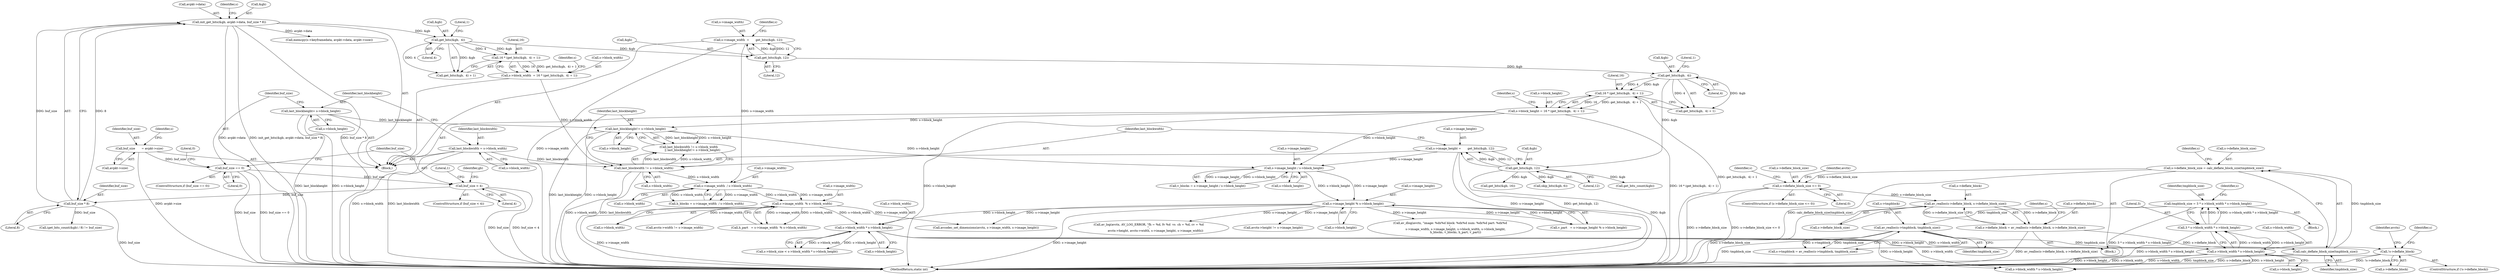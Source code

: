 digraph "0_FFmpeg_880c73cd76109697447fbfbaa8e5ee5683309446@pointer" {
"1000377" [label="(Call,av_realloc(s->deflate_block, s->deflate_block_size))"];
"1000360" [label="(Call,s->deflate_block_size <= 0)"];
"1000353" [label="(Call,s->deflate_block_size = calc_deflate_block_size(tmpblock_size))"];
"1000357" [label="(Call,calc_deflate_block_size(tmpblock_size))"];
"1000328" [label="(Call,av_realloc(s->tmpblock, tmpblock_size))"];
"1000313" [label="(Call,tmpblock_size = 3 * s->block_width * s->block_height)"];
"1000315" [label="(Call,3 * s->block_width * s->block_height)"];
"1000317" [label="(Call,s->block_width * s->block_height)"];
"1000304" [label="(Call,s->block_width * s->block_height)"];
"1000274" [label="(Call,s->image_width  % s->block_width)"];
"1000265" [label="(Call,s->image_width  / s->block_width)"];
"1000187" [label="(Call,s->image_width  =       get_bits(&gb, 12))"];
"1000191" [label="(Call,get_bits(&gb, 12))"];
"1000182" [label="(Call,get_bits(&gb,  4))"];
"1000166" [label="(Call,init_get_bits(&gb, avpkt->data, buf_size * 8))"];
"1000172" [label="(Call,buf_size * 8)"];
"1000160" [label="(Call,buf_size < 4)"];
"1000154" [label="(Call,buf_size == 0)"];
"1000122" [label="(Call,buf_size       = avpkt->size)"];
"1000217" [label="(Call,last_blockwidth != s->block_width)"];
"1000142" [label="(Call,last_blockwidth = s->block_width)"];
"1000175" [label="(Call,s->block_width  = 16 * (get_bits(&gb,  4) + 1))"];
"1000179" [label="(Call,16 * (get_bits(&gb,  4) + 1))"];
"1000292" [label="(Call,s->image_height % s->block_height)"];
"1000283" [label="(Call,s->image_height / s->block_height)"];
"1000207" [label="(Call,s->image_height =       get_bits(&gb, 12))"];
"1000211" [label="(Call,get_bits(&gb, 12))"];
"1000202" [label="(Call,get_bits(&gb,  4))"];
"1000195" [label="(Call,s->block_height = 16 * (get_bits(&gb,  4) + 1))"];
"1000199" [label="(Call,16 * (get_bits(&gb,  4) + 1))"];
"1000222" [label="(Call,last_blockheight!= s->block_height)"];
"1000148" [label="(Call,last_blockheight= s->block_height)"];
"1000373" [label="(Call,s->deflate_block = av_realloc(s->deflate_block, s->deflate_block_size))"];
"1000385" [label="(Call,!s->deflate_block)"];
"1000189" [label="(Identifier,s)"];
"1000265" [label="(Call,s->image_width  / s->block_width)"];
"1000326" [label="(Identifier,s)"];
"1000274" [label="(Call,s->image_width  % s->block_width)"];
"1000391" [label="(Identifier,avctx)"];
"1000401" [label="(Call,s->block_width * s->block_height)"];
"1000308" [label="(Call,s->block_height)"];
"1000199" [label="(Call,16 * (get_bits(&gb,  4) + 1))"];
"1000197" [label="(Identifier,s)"];
"1000375" [label="(Identifier,s)"];
"1000120" [label="(Block,)"];
"1000180" [label="(Literal,16)"];
"1000293" [label="(Call,s->image_height)"];
"1000207" [label="(Call,s->image_height =       get_bits(&gb, 12))"];
"1000362" [label="(Identifier,s)"];
"1000191" [label="(Call,get_bits(&gb, 12))"];
"1000304" [label="(Call,s->block_width * s->block_height)"];
"1000176" [label="(Call,s->block_width)"];
"1000187" [label="(Call,s->image_width  =       get_bits(&gb, 12))"];
"1000377" [label="(Call,av_realloc(s->deflate_block, s->deflate_block_size))"];
"1000175" [label="(Call,s->block_width  = 16 * (get_bits(&gb,  4) + 1))"];
"1000352" [label="(Block,)"];
"1000161" [label="(Identifier,buf_size)"];
"1000158" [label="(Literal,0)"];
"1000313" [label="(Call,tmpblock_size = 3 * s->block_width * s->block_height)"];
"1000360" [label="(Call,s->deflate_block_size <= 0)"];
"1000218" [label="(Identifier,last_blockwidth)"];
"1000122" [label="(Call,buf_size       = avpkt->size)"];
"1000154" [label="(Call,buf_size == 0)"];
"1000162" [label="(Literal,4)"];
"1000314" [label="(Identifier,tmpblock_size)"];
"1000153" [label="(ControlStructure,if (buf_size == 0))"];
"1000188" [label="(Call,s->image_width)"];
"1000290" [label="(Call,v_part   = s->image_height % s->block_height)"];
"1000361" [label="(Call,s->deflate_block_size)"];
"1000206" [label="(Literal,1)"];
"1000650" [label="(Call,get_bits(&gb, 16))"];
"1000359" [label="(ControlStructure,if (s->deflate_block_size <= 0))"];
"1000182" [label="(Call,get_bits(&gb,  4))"];
"1000179" [label="(Call,16 * (get_bits(&gb,  4) + 1))"];
"1000421" [label="(Call,avcodec_set_dimensions(avctx, s->image_width, s->image_height))"];
"1000144" [label="(Call,s->block_width)"];
"1000266" [label="(Call,s->image_width)"];
"1000275" [label="(Call,s->image_width)"];
"1000212" [label="(Call,&gb)"];
"1000354" [label="(Call,s->deflate_block_size)"];
"1000174" [label="(Literal,8)"];
"1000205" [label="(Literal,4)"];
"1000311" [label="(Block,)"];
"1001100" [label="(MethodReturn,static int)"];
"1000173" [label="(Identifier,buf_size)"];
"1000150" [label="(Call,s->block_height)"];
"1000216" [label="(Call,last_blockwidth != s->block_width\n        || last_blockheight!= s->block_height)"];
"1000159" [label="(ControlStructure,if (buf_size < 4))"];
"1000450" [label="(Call,av_log(avctx, AV_LOG_ERROR, \"fh = %d, fv %d  vs  ch = %d, cv = %d\n\",\n               avctx->height, avctx->width, s->image_height, s->image_width))"];
"1000200" [label="(Literal,16)"];
"1000165" [label="(Literal,1)"];
"1000224" [label="(Call,s->block_height)"];
"1000172" [label="(Call,buf_size * 8)"];
"1000222" [label="(Call,last_blockheight!= s->block_height)"];
"1000217" [label="(Call,last_blockwidth != s->block_width)"];
"1000353" [label="(Call,s->deflate_block_size = calc_deflate_block_size(tmpblock_size))"];
"1000499" [label="(Call,memcpy(s->keyframedata, avpkt->data, avpkt->size))"];
"1000201" [label="(Call,get_bits(&gb,  4) + 1)"];
"1000209" [label="(Identifier,s)"];
"1000329" [label="(Call,s->tmpblock)"];
"1000357" [label="(Call,calc_deflate_block_size(tmpblock_size))"];
"1000169" [label="(Call,avpkt->data)"];
"1000160" [label="(Call,buf_size < 4)"];
"1000143" [label="(Identifier,last_blockwidth)"];
"1000386" [label="(Call,s->deflate_block)"];
"1000373" [label="(Call,s->deflate_block = av_realloc(s->deflate_block, s->deflate_block_size))"];
"1000438" [label="(Call,avctx->height != s->image_height)"];
"1000292" [label="(Call,s->image_height % s->block_height)"];
"1000324" [label="(Call,s->tmpblock = av_realloc(s->tmpblock, tmpblock_size))"];
"1000385" [label="(Call,!s->deflate_block)"];
"1001081" [label="(Call,(get_bits_count(&gb) / 8) != buf_size)"];
"1000142" [label="(Call,last_blockwidth = s->block_width)"];
"1000332" [label="(Identifier,tmpblock_size)"];
"1000315" [label="(Call,3 * s->block_width * s->block_height)"];
"1000166" [label="(Call,init_get_bits(&gb, avpkt->data, buf_size * 8))"];
"1000328" [label="(Call,av_realloc(s->tmpblock, tmpblock_size))"];
"1000431" [label="(Call,avctx->width != s->image_width)"];
"1000300" [label="(Call,s->block_size < s->block_width * s->block_height)"];
"1000387" [label="(Identifier,s)"];
"1000129" [label="(Identifier,s)"];
"1000186" [label="(Literal,1)"];
"1000208" [label="(Call,s->image_height)"];
"1000156" [label="(Literal,0)"];
"1000211" [label="(Call,get_bits(&gb, 12))"];
"1000272" [label="(Call,h_part   = s->image_width  % s->block_width)"];
"1000263" [label="(Call,h_blocks = s->image_width  / s->block_width)"];
"1000239" [label="(Call,skip_bits(&gb, 6))"];
"1000192" [label="(Call,&gb)"];
"1000183" [label="(Call,&gb)"];
"1000195" [label="(Call,s->block_height = 16 * (get_bits(&gb,  4) + 1))"];
"1000317" [label="(Call,s->block_width * s->block_height)"];
"1000364" [label="(Literal,0)"];
"1000185" [label="(Literal,4)"];
"1000214" [label="(Literal,12)"];
"1000203" [label="(Call,&gb)"];
"1000177" [label="(Identifier,s)"];
"1000296" [label="(Call,s->block_height)"];
"1000316" [label="(Literal,3)"];
"1000155" [label="(Identifier,buf_size)"];
"1000202" [label="(Call,get_bits(&gb,  4))"];
"1001083" [label="(Call,get_bits_count(&gb))"];
"1000399" [label="(Identifier,s)"];
"1000305" [label="(Call,s->block_width)"];
"1000283" [label="(Call,s->image_height / s->block_height)"];
"1000219" [label="(Call,s->block_width)"];
"1000223" [label="(Identifier,last_blockheight)"];
"1000278" [label="(Call,s->block_width)"];
"1000167" [label="(Call,&gb)"];
"1000194" [label="(Literal,12)"];
"1000196" [label="(Call,s->block_height)"];
"1000124" [label="(Call,avpkt->size)"];
"1000284" [label="(Call,s->image_height)"];
"1000123" [label="(Identifier,buf_size)"];
"1000168" [label="(Identifier,gb)"];
"1000318" [label="(Call,s->block_width)"];
"1000281" [label="(Call,v_blocks = s->image_height / s->block_height)"];
"1000367" [label="(Identifier,avctx)"];
"1000269" [label="(Call,s->block_width)"];
"1000149" [label="(Identifier,last_blockheight)"];
"1000287" [label="(Call,s->block_height)"];
"1000378" [label="(Call,s->deflate_block)"];
"1000358" [label="(Identifier,tmpblock_size)"];
"1000181" [label="(Call,get_bits(&gb,  4) + 1)"];
"1000381" [label="(Call,s->deflate_block_size)"];
"1000321" [label="(Call,s->block_height)"];
"1000543" [label="(Call,av_dlog(avctx, \"image: %dx%d block: %dx%d num: %dx%d part: %dx%d\n\",\n            s->image_width, s->image_height, s->block_width, s->block_height,\n            h_blocks, v_blocks, h_part, v_part))"];
"1000384" [label="(ControlStructure,if (!s->deflate_block))"];
"1000148" [label="(Call,last_blockheight= s->block_height)"];
"1000374" [label="(Call,s->deflate_block)"];
"1000377" -> "1000373"  [label="AST: "];
"1000377" -> "1000381"  [label="CFG: "];
"1000378" -> "1000377"  [label="AST: "];
"1000381" -> "1000377"  [label="AST: "];
"1000373" -> "1000377"  [label="CFG: "];
"1000377" -> "1001100"  [label="DDG: s->deflate_block_size"];
"1000377" -> "1000373"  [label="DDG: s->deflate_block"];
"1000377" -> "1000373"  [label="DDG: s->deflate_block_size"];
"1000360" -> "1000377"  [label="DDG: s->deflate_block_size"];
"1000360" -> "1000359"  [label="AST: "];
"1000360" -> "1000364"  [label="CFG: "];
"1000361" -> "1000360"  [label="AST: "];
"1000364" -> "1000360"  [label="AST: "];
"1000367" -> "1000360"  [label="CFG: "];
"1000375" -> "1000360"  [label="CFG: "];
"1000360" -> "1001100"  [label="DDG: s->deflate_block_size"];
"1000360" -> "1001100"  [label="DDG: s->deflate_block_size <= 0"];
"1000353" -> "1000360"  [label="DDG: s->deflate_block_size"];
"1000353" -> "1000352"  [label="AST: "];
"1000353" -> "1000357"  [label="CFG: "];
"1000354" -> "1000353"  [label="AST: "];
"1000357" -> "1000353"  [label="AST: "];
"1000362" -> "1000353"  [label="CFG: "];
"1000353" -> "1001100"  [label="DDG: calc_deflate_block_size(tmpblock_size)"];
"1000357" -> "1000353"  [label="DDG: tmpblock_size"];
"1000357" -> "1000358"  [label="CFG: "];
"1000358" -> "1000357"  [label="AST: "];
"1000357" -> "1001100"  [label="DDG: tmpblock_size"];
"1000328" -> "1000357"  [label="DDG: tmpblock_size"];
"1000328" -> "1000324"  [label="AST: "];
"1000328" -> "1000332"  [label="CFG: "];
"1000329" -> "1000328"  [label="AST: "];
"1000332" -> "1000328"  [label="AST: "];
"1000324" -> "1000328"  [label="CFG: "];
"1000328" -> "1001100"  [label="DDG: tmpblock_size"];
"1000328" -> "1000324"  [label="DDG: s->tmpblock"];
"1000328" -> "1000324"  [label="DDG: tmpblock_size"];
"1000313" -> "1000328"  [label="DDG: tmpblock_size"];
"1000313" -> "1000311"  [label="AST: "];
"1000313" -> "1000315"  [label="CFG: "];
"1000314" -> "1000313"  [label="AST: "];
"1000315" -> "1000313"  [label="AST: "];
"1000326" -> "1000313"  [label="CFG: "];
"1000313" -> "1001100"  [label="DDG: 3 * s->block_width * s->block_height"];
"1000315" -> "1000313"  [label="DDG: 3"];
"1000315" -> "1000313"  [label="DDG: s->block_width * s->block_height"];
"1000315" -> "1000317"  [label="CFG: "];
"1000316" -> "1000315"  [label="AST: "];
"1000317" -> "1000315"  [label="AST: "];
"1000315" -> "1001100"  [label="DDG: s->block_width * s->block_height"];
"1000317" -> "1000315"  [label="DDG: s->block_width"];
"1000317" -> "1000315"  [label="DDG: s->block_height"];
"1000317" -> "1000321"  [label="CFG: "];
"1000318" -> "1000317"  [label="AST: "];
"1000321" -> "1000317"  [label="AST: "];
"1000317" -> "1001100"  [label="DDG: s->block_width"];
"1000317" -> "1001100"  [label="DDG: s->block_height"];
"1000304" -> "1000317"  [label="DDG: s->block_width"];
"1000304" -> "1000317"  [label="DDG: s->block_height"];
"1000317" -> "1000401"  [label="DDG: s->block_width"];
"1000317" -> "1000401"  [label="DDG: s->block_height"];
"1000304" -> "1000300"  [label="AST: "];
"1000304" -> "1000308"  [label="CFG: "];
"1000305" -> "1000304"  [label="AST: "];
"1000308" -> "1000304"  [label="AST: "];
"1000300" -> "1000304"  [label="CFG: "];
"1000304" -> "1000300"  [label="DDG: s->block_width"];
"1000304" -> "1000300"  [label="DDG: s->block_height"];
"1000274" -> "1000304"  [label="DDG: s->block_width"];
"1000292" -> "1000304"  [label="DDG: s->block_height"];
"1000304" -> "1000401"  [label="DDG: s->block_width"];
"1000304" -> "1000401"  [label="DDG: s->block_height"];
"1000274" -> "1000272"  [label="AST: "];
"1000274" -> "1000278"  [label="CFG: "];
"1000275" -> "1000274"  [label="AST: "];
"1000278" -> "1000274"  [label="AST: "];
"1000272" -> "1000274"  [label="CFG: "];
"1000274" -> "1001100"  [label="DDG: s->image_width"];
"1000274" -> "1000272"  [label="DDG: s->image_width"];
"1000274" -> "1000272"  [label="DDG: s->block_width"];
"1000265" -> "1000274"  [label="DDG: s->image_width"];
"1000265" -> "1000274"  [label="DDG: s->block_width"];
"1000274" -> "1000421"  [label="DDG: s->image_width"];
"1000274" -> "1000431"  [label="DDG: s->image_width"];
"1000265" -> "1000263"  [label="AST: "];
"1000265" -> "1000269"  [label="CFG: "];
"1000266" -> "1000265"  [label="AST: "];
"1000269" -> "1000265"  [label="AST: "];
"1000263" -> "1000265"  [label="CFG: "];
"1000265" -> "1000263"  [label="DDG: s->image_width"];
"1000265" -> "1000263"  [label="DDG: s->block_width"];
"1000187" -> "1000265"  [label="DDG: s->image_width"];
"1000217" -> "1000265"  [label="DDG: s->block_width"];
"1000187" -> "1000120"  [label="AST: "];
"1000187" -> "1000191"  [label="CFG: "];
"1000188" -> "1000187"  [label="AST: "];
"1000191" -> "1000187"  [label="AST: "];
"1000197" -> "1000187"  [label="CFG: "];
"1000187" -> "1001100"  [label="DDG: s->image_width"];
"1000191" -> "1000187"  [label="DDG: &gb"];
"1000191" -> "1000187"  [label="DDG: 12"];
"1000191" -> "1000194"  [label="CFG: "];
"1000192" -> "1000191"  [label="AST: "];
"1000194" -> "1000191"  [label="AST: "];
"1000182" -> "1000191"  [label="DDG: &gb"];
"1000191" -> "1000202"  [label="DDG: &gb"];
"1000182" -> "1000181"  [label="AST: "];
"1000182" -> "1000185"  [label="CFG: "];
"1000183" -> "1000182"  [label="AST: "];
"1000185" -> "1000182"  [label="AST: "];
"1000186" -> "1000182"  [label="CFG: "];
"1000182" -> "1000179"  [label="DDG: &gb"];
"1000182" -> "1000179"  [label="DDG: 4"];
"1000182" -> "1000181"  [label="DDG: &gb"];
"1000182" -> "1000181"  [label="DDG: 4"];
"1000166" -> "1000182"  [label="DDG: &gb"];
"1000166" -> "1000120"  [label="AST: "];
"1000166" -> "1000172"  [label="CFG: "];
"1000167" -> "1000166"  [label="AST: "];
"1000169" -> "1000166"  [label="AST: "];
"1000172" -> "1000166"  [label="AST: "];
"1000177" -> "1000166"  [label="CFG: "];
"1000166" -> "1001100"  [label="DDG: buf_size * 8"];
"1000166" -> "1001100"  [label="DDG: avpkt->data"];
"1000166" -> "1001100"  [label="DDG: init_get_bits(&gb, avpkt->data, buf_size * 8)"];
"1000172" -> "1000166"  [label="DDG: buf_size"];
"1000172" -> "1000166"  [label="DDG: 8"];
"1000166" -> "1000499"  [label="DDG: avpkt->data"];
"1000172" -> "1000174"  [label="CFG: "];
"1000173" -> "1000172"  [label="AST: "];
"1000174" -> "1000172"  [label="AST: "];
"1000172" -> "1001100"  [label="DDG: buf_size"];
"1000160" -> "1000172"  [label="DDG: buf_size"];
"1000172" -> "1001081"  [label="DDG: buf_size"];
"1000160" -> "1000159"  [label="AST: "];
"1000160" -> "1000162"  [label="CFG: "];
"1000161" -> "1000160"  [label="AST: "];
"1000162" -> "1000160"  [label="AST: "];
"1000165" -> "1000160"  [label="CFG: "];
"1000168" -> "1000160"  [label="CFG: "];
"1000160" -> "1001100"  [label="DDG: buf_size < 4"];
"1000160" -> "1001100"  [label="DDG: buf_size"];
"1000154" -> "1000160"  [label="DDG: buf_size"];
"1000154" -> "1000153"  [label="AST: "];
"1000154" -> "1000156"  [label="CFG: "];
"1000155" -> "1000154"  [label="AST: "];
"1000156" -> "1000154"  [label="AST: "];
"1000158" -> "1000154"  [label="CFG: "];
"1000161" -> "1000154"  [label="CFG: "];
"1000154" -> "1001100"  [label="DDG: buf_size"];
"1000154" -> "1001100"  [label="DDG: buf_size == 0"];
"1000122" -> "1000154"  [label="DDG: buf_size"];
"1000122" -> "1000120"  [label="AST: "];
"1000122" -> "1000124"  [label="CFG: "];
"1000123" -> "1000122"  [label="AST: "];
"1000124" -> "1000122"  [label="AST: "];
"1000129" -> "1000122"  [label="CFG: "];
"1000122" -> "1001100"  [label="DDG: avpkt->size"];
"1000217" -> "1000216"  [label="AST: "];
"1000217" -> "1000219"  [label="CFG: "];
"1000218" -> "1000217"  [label="AST: "];
"1000219" -> "1000217"  [label="AST: "];
"1000223" -> "1000217"  [label="CFG: "];
"1000216" -> "1000217"  [label="CFG: "];
"1000217" -> "1001100"  [label="DDG: s->block_width"];
"1000217" -> "1001100"  [label="DDG: last_blockwidth"];
"1000217" -> "1000216"  [label="DDG: last_blockwidth"];
"1000217" -> "1000216"  [label="DDG: s->block_width"];
"1000142" -> "1000217"  [label="DDG: last_blockwidth"];
"1000175" -> "1000217"  [label="DDG: s->block_width"];
"1000142" -> "1000120"  [label="AST: "];
"1000142" -> "1000144"  [label="CFG: "];
"1000143" -> "1000142"  [label="AST: "];
"1000144" -> "1000142"  [label="AST: "];
"1000149" -> "1000142"  [label="CFG: "];
"1000142" -> "1001100"  [label="DDG: s->block_width"];
"1000142" -> "1001100"  [label="DDG: last_blockwidth"];
"1000175" -> "1000120"  [label="AST: "];
"1000175" -> "1000179"  [label="CFG: "];
"1000176" -> "1000175"  [label="AST: "];
"1000179" -> "1000175"  [label="AST: "];
"1000189" -> "1000175"  [label="CFG: "];
"1000179" -> "1000175"  [label="DDG: 16"];
"1000179" -> "1000175"  [label="DDG: get_bits(&gb,  4) + 1"];
"1000179" -> "1000181"  [label="CFG: "];
"1000180" -> "1000179"  [label="AST: "];
"1000181" -> "1000179"  [label="AST: "];
"1000292" -> "1000290"  [label="AST: "];
"1000292" -> "1000296"  [label="CFG: "];
"1000293" -> "1000292"  [label="AST: "];
"1000296" -> "1000292"  [label="AST: "];
"1000290" -> "1000292"  [label="CFG: "];
"1000292" -> "1001100"  [label="DDG: s->image_height"];
"1000292" -> "1000290"  [label="DDG: s->image_height"];
"1000292" -> "1000290"  [label="DDG: s->block_height"];
"1000283" -> "1000292"  [label="DDG: s->image_height"];
"1000283" -> "1000292"  [label="DDG: s->block_height"];
"1000292" -> "1000421"  [label="DDG: s->image_height"];
"1000292" -> "1000438"  [label="DDG: s->image_height"];
"1000292" -> "1000450"  [label="DDG: s->image_height"];
"1000292" -> "1000543"  [label="DDG: s->image_height"];
"1000283" -> "1000281"  [label="AST: "];
"1000283" -> "1000287"  [label="CFG: "];
"1000284" -> "1000283"  [label="AST: "];
"1000287" -> "1000283"  [label="AST: "];
"1000281" -> "1000283"  [label="CFG: "];
"1000283" -> "1000281"  [label="DDG: s->image_height"];
"1000283" -> "1000281"  [label="DDG: s->block_height"];
"1000207" -> "1000283"  [label="DDG: s->image_height"];
"1000195" -> "1000283"  [label="DDG: s->block_height"];
"1000222" -> "1000283"  [label="DDG: s->block_height"];
"1000207" -> "1000120"  [label="AST: "];
"1000207" -> "1000211"  [label="CFG: "];
"1000208" -> "1000207"  [label="AST: "];
"1000211" -> "1000207"  [label="AST: "];
"1000218" -> "1000207"  [label="CFG: "];
"1000207" -> "1001100"  [label="DDG: s->image_height"];
"1000207" -> "1001100"  [label="DDG: get_bits(&gb, 12)"];
"1000211" -> "1000207"  [label="DDG: &gb"];
"1000211" -> "1000207"  [label="DDG: 12"];
"1000211" -> "1000214"  [label="CFG: "];
"1000212" -> "1000211"  [label="AST: "];
"1000214" -> "1000211"  [label="AST: "];
"1000211" -> "1001100"  [label="DDG: &gb"];
"1000202" -> "1000211"  [label="DDG: &gb"];
"1000211" -> "1000239"  [label="DDG: &gb"];
"1000211" -> "1000650"  [label="DDG: &gb"];
"1000211" -> "1001083"  [label="DDG: &gb"];
"1000202" -> "1000201"  [label="AST: "];
"1000202" -> "1000205"  [label="CFG: "];
"1000203" -> "1000202"  [label="AST: "];
"1000205" -> "1000202"  [label="AST: "];
"1000206" -> "1000202"  [label="CFG: "];
"1000202" -> "1000199"  [label="DDG: &gb"];
"1000202" -> "1000199"  [label="DDG: 4"];
"1000202" -> "1000201"  [label="DDG: &gb"];
"1000202" -> "1000201"  [label="DDG: 4"];
"1000195" -> "1000120"  [label="AST: "];
"1000195" -> "1000199"  [label="CFG: "];
"1000196" -> "1000195"  [label="AST: "];
"1000199" -> "1000195"  [label="AST: "];
"1000209" -> "1000195"  [label="CFG: "];
"1000195" -> "1001100"  [label="DDG: 16 * (get_bits(&gb,  4) + 1)"];
"1000195" -> "1001100"  [label="DDG: s->block_height"];
"1000199" -> "1000195"  [label="DDG: 16"];
"1000199" -> "1000195"  [label="DDG: get_bits(&gb,  4) + 1"];
"1000195" -> "1000222"  [label="DDG: s->block_height"];
"1000199" -> "1000201"  [label="CFG: "];
"1000200" -> "1000199"  [label="AST: "];
"1000201" -> "1000199"  [label="AST: "];
"1000199" -> "1001100"  [label="DDG: get_bits(&gb,  4) + 1"];
"1000222" -> "1000216"  [label="AST: "];
"1000222" -> "1000224"  [label="CFG: "];
"1000223" -> "1000222"  [label="AST: "];
"1000224" -> "1000222"  [label="AST: "];
"1000216" -> "1000222"  [label="CFG: "];
"1000222" -> "1001100"  [label="DDG: last_blockheight"];
"1000222" -> "1001100"  [label="DDG: s->block_height"];
"1000222" -> "1000216"  [label="DDG: last_blockheight"];
"1000222" -> "1000216"  [label="DDG: s->block_height"];
"1000148" -> "1000222"  [label="DDG: last_blockheight"];
"1000148" -> "1000120"  [label="AST: "];
"1000148" -> "1000150"  [label="CFG: "];
"1000149" -> "1000148"  [label="AST: "];
"1000150" -> "1000148"  [label="AST: "];
"1000155" -> "1000148"  [label="CFG: "];
"1000148" -> "1001100"  [label="DDG: last_blockheight"];
"1000148" -> "1001100"  [label="DDG: s->block_height"];
"1000373" -> "1000352"  [label="AST: "];
"1000374" -> "1000373"  [label="AST: "];
"1000387" -> "1000373"  [label="CFG: "];
"1000373" -> "1001100"  [label="DDG: av_realloc(s->deflate_block, s->deflate_block_size)"];
"1000373" -> "1000385"  [label="DDG: s->deflate_block"];
"1000385" -> "1000384"  [label="AST: "];
"1000385" -> "1000386"  [label="CFG: "];
"1000386" -> "1000385"  [label="AST: "];
"1000391" -> "1000385"  [label="CFG: "];
"1000399" -> "1000385"  [label="CFG: "];
"1000385" -> "1001100"  [label="DDG: s->deflate_block"];
"1000385" -> "1001100"  [label="DDG: !s->deflate_block"];
}
